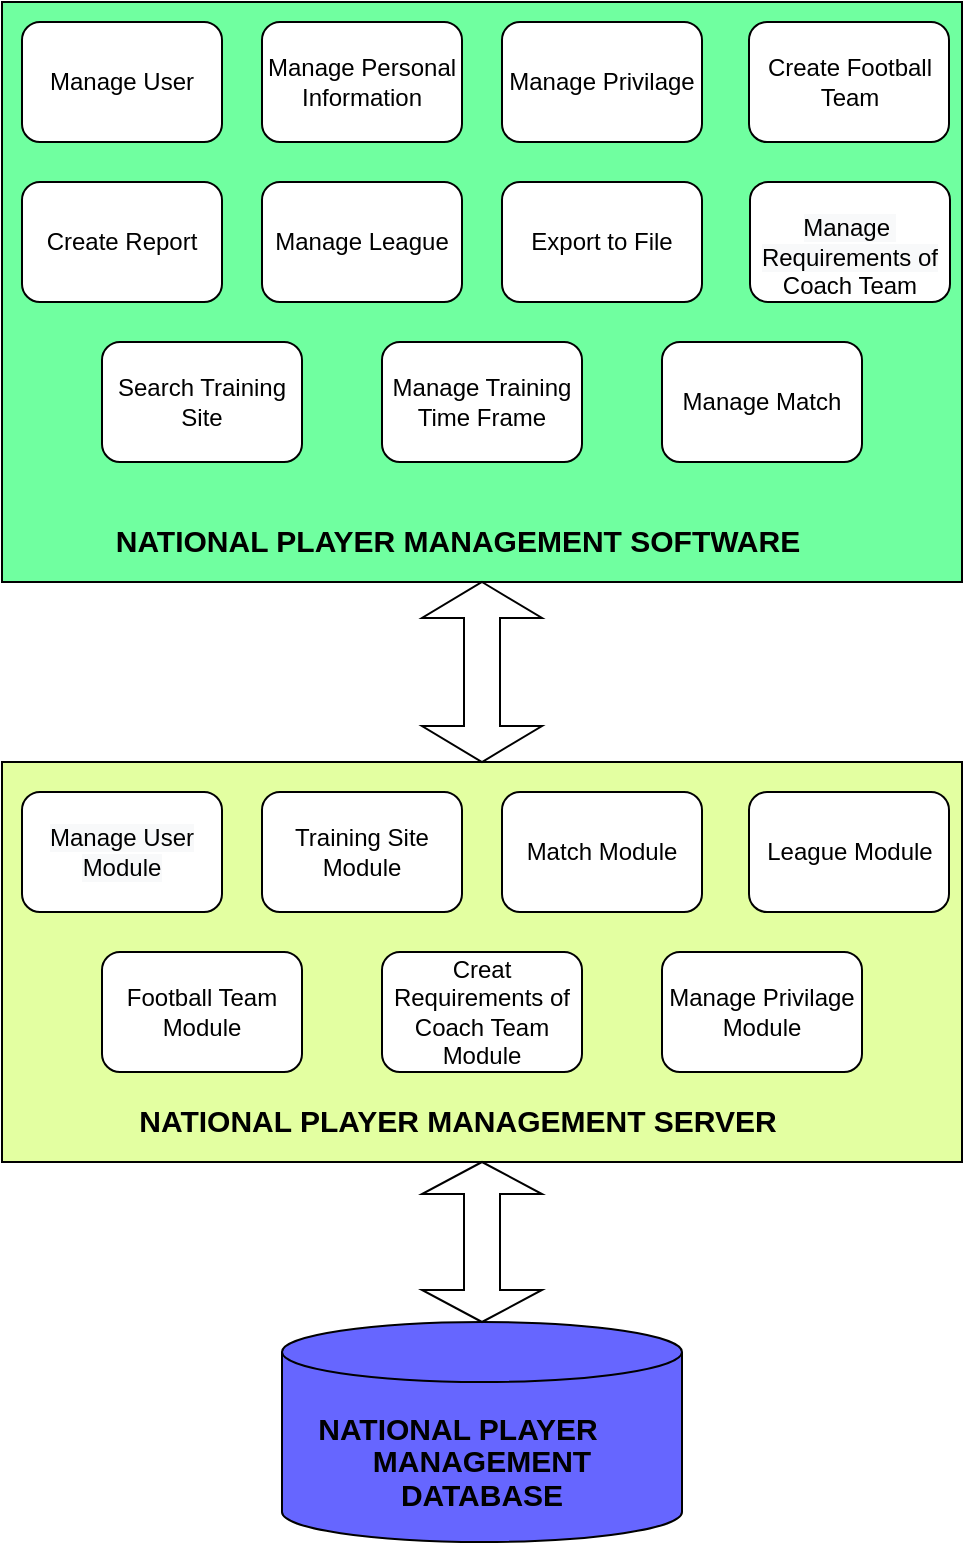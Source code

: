 <mxfile version="14.4.3" type="github">
  <diagram id="ghrNCfEAvPkNwIxkTgEo" name="Page-1">
    <mxGraphModel dx="1038" dy="556" grid="1" gridSize="10" guides="1" tooltips="1" connect="1" arrows="1" fold="1" page="1" pageScale="1" pageWidth="827" pageHeight="1169" math="0" shadow="0">
      <root>
        <mxCell id="0" />
        <mxCell id="1" parent="0" />
        <mxCell id="U2vtrnBCfbSAsMTs8LMC-1" value="" style="rounded=0;whiteSpace=wrap;html=1;labelBackgroundColor=#70A0FF;fillColor=#70FFA0;" vertex="1" parent="1">
          <mxGeometry x="40" y="40" width="480" height="290" as="geometry" />
        </mxCell>
        <mxCell id="U2vtrnBCfbSAsMTs8LMC-2" value="Manage User" style="rounded=1;whiteSpace=wrap;html=1;" vertex="1" parent="1">
          <mxGeometry x="50" y="50" width="100" height="60" as="geometry" />
        </mxCell>
        <mxCell id="U2vtrnBCfbSAsMTs8LMC-3" value="Manage Personal&lt;br&gt;Information" style="rounded=1;whiteSpace=wrap;html=1;" vertex="1" parent="1">
          <mxGeometry x="170" y="50" width="100" height="60" as="geometry" />
        </mxCell>
        <mxCell id="U2vtrnBCfbSAsMTs8LMC-4" value="Manage Privilage" style="rounded=1;whiteSpace=wrap;html=1;" vertex="1" parent="1">
          <mxGeometry x="290" y="50" width="100" height="60" as="geometry" />
        </mxCell>
        <mxCell id="U2vtrnBCfbSAsMTs8LMC-5" value="Create Football Team" style="rounded=1;whiteSpace=wrap;html=1;" vertex="1" parent="1">
          <mxGeometry x="413.5" y="50" width="100" height="60" as="geometry" />
        </mxCell>
        <mxCell id="U2vtrnBCfbSAsMTs8LMC-6" value="Search Training Site" style="rounded=1;whiteSpace=wrap;html=1;" vertex="1" parent="1">
          <mxGeometry x="90" y="210" width="100" height="60" as="geometry" />
        </mxCell>
        <mxCell id="U2vtrnBCfbSAsMTs8LMC-7" value="Manage Training Time Frame" style="rounded=1;whiteSpace=wrap;html=1;" vertex="1" parent="1">
          <mxGeometry x="230" y="210" width="100" height="60" as="geometry" />
        </mxCell>
        <mxCell id="U2vtrnBCfbSAsMTs8LMC-8" value="Create Report" style="rounded=1;whiteSpace=wrap;html=1;" vertex="1" parent="1">
          <mxGeometry x="50" y="130" width="100" height="60" as="geometry" />
        </mxCell>
        <mxCell id="U2vtrnBCfbSAsMTs8LMC-9" value="&lt;span&gt;Manage League&lt;/span&gt;" style="rounded=1;whiteSpace=wrap;html=1;" vertex="1" parent="1">
          <mxGeometry x="170" y="130" width="100" height="60" as="geometry" />
        </mxCell>
        <mxCell id="U2vtrnBCfbSAsMTs8LMC-10" value="&lt;br&gt;&lt;span style=&quot;color: rgb(0 , 0 , 0) ; font-family: &amp;#34;helvetica&amp;#34; ; font-size: 12px ; font-style: normal ; font-weight: 400 ; letter-spacing: normal ; text-align: center ; text-indent: 0px ; text-transform: none ; word-spacing: 0px ; background-color: rgb(248 , 249 , 250) ; display: inline ; float: none&quot;&gt;Manage&lt;span&gt;&amp;nbsp;&lt;br&gt;Requirements of&lt;br&gt;&lt;/span&gt;&lt;/span&gt;Coach Team&lt;br&gt;" style="rounded=1;whiteSpace=wrap;html=1;" vertex="1" parent="1">
          <mxGeometry x="414" y="130" width="100" height="60" as="geometry" />
        </mxCell>
        <mxCell id="U2vtrnBCfbSAsMTs8LMC-11" value="Export to File" style="rounded=1;whiteSpace=wrap;html=1;" vertex="1" parent="1">
          <mxGeometry x="290" y="130" width="100" height="60" as="geometry" />
        </mxCell>
        <mxCell id="U2vtrnBCfbSAsMTs8LMC-12" value="&lt;span&gt;Manage Match&lt;/span&gt;" style="rounded=1;whiteSpace=wrap;html=1;" vertex="1" parent="1">
          <mxGeometry x="370" y="210" width="100" height="60" as="geometry" />
        </mxCell>
        <mxCell id="U2vtrnBCfbSAsMTs8LMC-13" value="" style="rounded=0;whiteSpace=wrap;html=1;fillColor=#E3FFA1;" vertex="1" parent="1">
          <mxGeometry x="40" y="420" width="480" height="200" as="geometry" />
        </mxCell>
        <mxCell id="U2vtrnBCfbSAsMTs8LMC-14" value="Training Site Module" style="rounded=1;whiteSpace=wrap;html=1;" vertex="1" parent="1">
          <mxGeometry x="170" y="435" width="100" height="60" as="geometry" />
        </mxCell>
        <mxCell id="U2vtrnBCfbSAsMTs8LMC-15" value="&lt;span style=&quot;color: rgb(0 , 0 , 0) ; font-family: &amp;#34;helvetica&amp;#34; ; font-size: 12px ; font-style: normal ; font-weight: 400 ; letter-spacing: normal ; text-align: center ; text-indent: 0px ; text-transform: none ; word-spacing: 0px ; background-color: rgb(248 , 249 , 250) ; display: inline ; float: none&quot;&gt;Manage User Module&lt;/span&gt;" style="rounded=1;whiteSpace=wrap;html=1;" vertex="1" parent="1">
          <mxGeometry x="50" y="435" width="100" height="60" as="geometry" />
        </mxCell>
        <mxCell id="U2vtrnBCfbSAsMTs8LMC-16" value="Match Module" style="rounded=1;whiteSpace=wrap;html=1;" vertex="1" parent="1">
          <mxGeometry x="290" y="435" width="100" height="60" as="geometry" />
        </mxCell>
        <mxCell id="U2vtrnBCfbSAsMTs8LMC-19" value="League Module" style="rounded=1;whiteSpace=wrap;html=1;" vertex="1" parent="1">
          <mxGeometry x="413.5" y="435" width="100" height="60" as="geometry" />
        </mxCell>
        <mxCell id="U2vtrnBCfbSAsMTs8LMC-20" value="Football Team Module" style="rounded=1;whiteSpace=wrap;html=1;" vertex="1" parent="1">
          <mxGeometry x="90" y="515" width="100" height="60" as="geometry" />
        </mxCell>
        <mxCell id="U2vtrnBCfbSAsMTs8LMC-21" value="Creat Requirements of Coach Team Module" style="rounded=1;whiteSpace=wrap;html=1;" vertex="1" parent="1">
          <mxGeometry x="230" y="515" width="100" height="60" as="geometry" />
        </mxCell>
        <mxCell id="U2vtrnBCfbSAsMTs8LMC-23" value="Manage Privilage&lt;br&gt;Module" style="rounded=1;whiteSpace=wrap;html=1;" vertex="1" parent="1">
          <mxGeometry x="370" y="515" width="100" height="60" as="geometry" />
        </mxCell>
        <mxCell id="U2vtrnBCfbSAsMTs8LMC-24" value="&lt;p class=&quot;MsoListParagraph&quot; style=&quot;text-indent: -0.25in ; line-height: 107% ; font-size: 15px&quot;&gt;NATIONAL PLAYER MANAGEMENT SOFTWARE&lt;br style=&quot;font-size: 15px&quot;&gt;&lt;span style=&quot;font-size: 15px&quot;&gt;&lt;/span&gt;&lt;/p&gt;" style="text;html=1;strokeColor=none;fillColor=none;align=center;verticalAlign=middle;whiteSpace=wrap;rounded=0;fontStyle=1;fontSize=15;" vertex="1" parent="1">
          <mxGeometry x="115" y="300" width="330" height="20" as="geometry" />
        </mxCell>
        <mxCell id="U2vtrnBCfbSAsMTs8LMC-26" value="&lt;p class=&quot;MsoListParagraph&quot; style=&quot;text-indent: -0.25in ; line-height: 107% ; font-size: 15px&quot;&gt;NATIONAL PLAYER MANAGEMENT SERVER&lt;br style=&quot;font-size: 15px&quot;&gt;&lt;span style=&quot;font-size: 15px&quot;&gt;&lt;/span&gt;&lt;/p&gt;" style="text;html=1;strokeColor=none;fillColor=none;align=center;verticalAlign=middle;whiteSpace=wrap;rounded=0;fontStyle=1;fontSize=15;" vertex="1" parent="1">
          <mxGeometry x="115" y="590" width="330" height="20" as="geometry" />
        </mxCell>
        <mxCell id="U2vtrnBCfbSAsMTs8LMC-27" value="" style="shape=cylinder3;whiteSpace=wrap;html=1;boundedLbl=1;backgroundOutline=1;size=15;fontSize=15;fillColor=#6666FF;" vertex="1" parent="1">
          <mxGeometry x="180" y="700" width="200" height="110" as="geometry" />
        </mxCell>
        <mxCell id="U2vtrnBCfbSAsMTs8LMC-28" value="&lt;p class=&quot;MsoListParagraph&quot; style=&quot;text-indent: -0.25in ; line-height: 107% ; font-size: 15px&quot;&gt;NATIONAL PLAYER MANAGEMENT DATABASE&lt;br style=&quot;font-size: 15px&quot;&gt;&lt;span style=&quot;font-size: 15px&quot;&gt;&lt;/span&gt;&lt;/p&gt;" style="text;html=1;strokeColor=none;fillColor=none;align=center;verticalAlign=middle;whiteSpace=wrap;rounded=0;fontStyle=1;fontSize=15;" vertex="1" parent="1">
          <mxGeometry x="190" y="760" width="180" height="20" as="geometry" />
        </mxCell>
        <mxCell id="U2vtrnBCfbSAsMTs8LMC-29" value="" style="shape=doubleArrow;direction=south;whiteSpace=wrap;html=1;fontSize=15;" vertex="1" parent="1">
          <mxGeometry x="250" y="620" width="60" height="80" as="geometry" />
        </mxCell>
        <mxCell id="U2vtrnBCfbSAsMTs8LMC-30" value="" style="shape=doubleArrow;direction=south;whiteSpace=wrap;html=1;fontSize=15;" vertex="1" parent="1">
          <mxGeometry x="250" y="330" width="60" height="90" as="geometry" />
        </mxCell>
      </root>
    </mxGraphModel>
  </diagram>
</mxfile>

